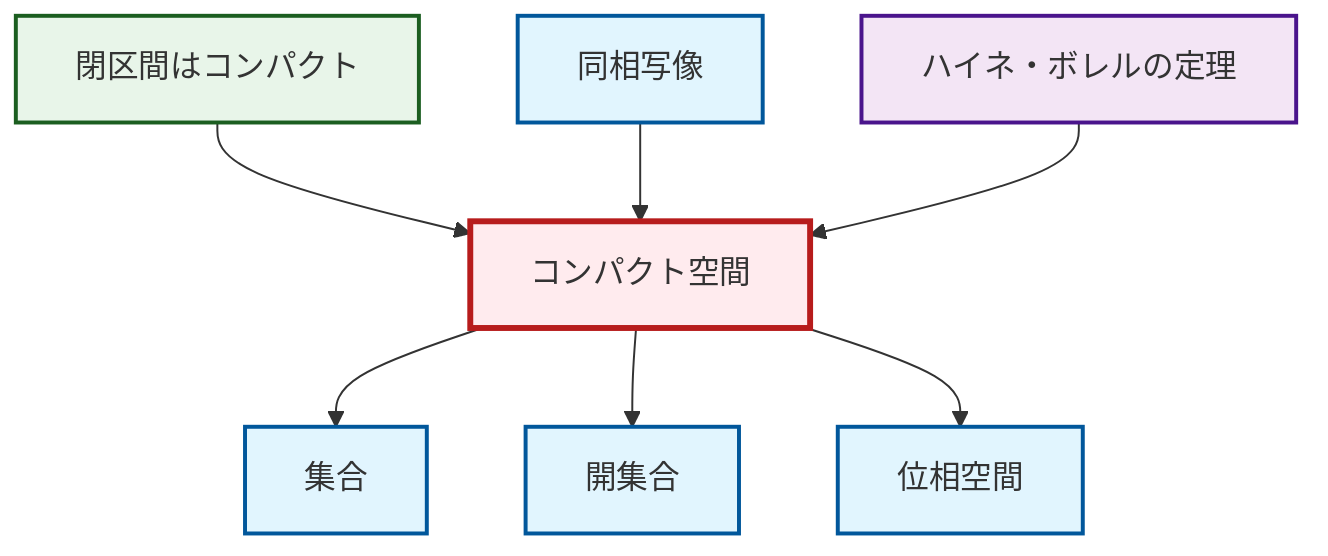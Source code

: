 graph TD
    classDef definition fill:#e1f5fe,stroke:#01579b,stroke-width:2px
    classDef theorem fill:#f3e5f5,stroke:#4a148c,stroke-width:2px
    classDef axiom fill:#fff3e0,stroke:#e65100,stroke-width:2px
    classDef example fill:#e8f5e9,stroke:#1b5e20,stroke-width:2px
    classDef current fill:#ffebee,stroke:#b71c1c,stroke-width:3px
    def-topological-space["位相空間"]:::definition
    ex-closed-interval-compact["閉区間はコンパクト"]:::example
    def-homeomorphism["同相写像"]:::definition
    def-compact["コンパクト空間"]:::definition
    def-open-set["開集合"]:::definition
    def-set["集合"]:::definition
    thm-heine-borel["ハイネ・ボレルの定理"]:::theorem
    ex-closed-interval-compact --> def-compact
    def-compact --> def-set
    def-compact --> def-open-set
    def-homeomorphism --> def-compact
    thm-heine-borel --> def-compact
    def-compact --> def-topological-space
    class def-compact current